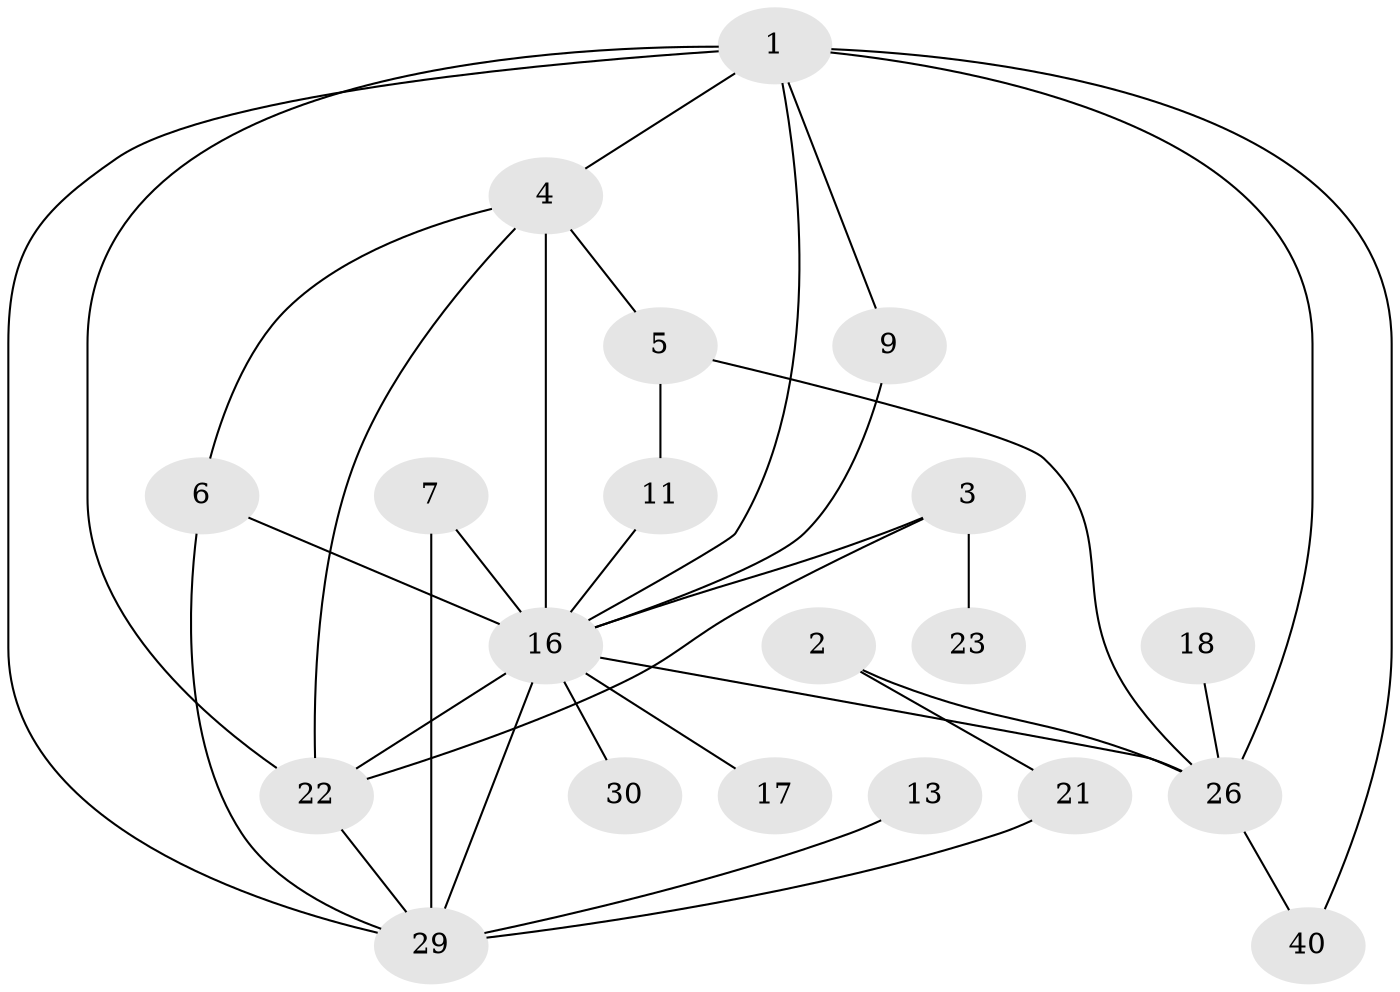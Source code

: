 // original degree distribution, {5: 0.09803921568627451, 3: 0.23529411764705882, 1: 0.2549019607843137, 2: 0.23529411764705882, 6: 0.0392156862745098, 4: 0.13725490196078433}
// Generated by graph-tools (version 1.1) at 2025/16/03/04/25 18:16:42]
// undirected, 20 vertices, 34 edges
graph export_dot {
graph [start="1"]
  node [color=gray90,style=filled];
  1 [super="+42+19+8"];
  2 [super="+35+10+48"];
  3 [super="+46"];
  4 [super="+12"];
  5 [super="+25+47"];
  6 [super="+38"];
  7 [super="+14"];
  9 [super="+24"];
  11 [super="+51"];
  13 [super="+15"];
  16 [super="+43+20"];
  17 [super="+28"];
  18 [super="+41"];
  21;
  22 [super="+27+39+37"];
  23;
  26 [super="+34+32"];
  29 [super="+49+50+44"];
  30 [super="+45"];
  40;
  1 -- 4;
  1 -- 22;
  1 -- 40;
  1 -- 9;
  1 -- 16;
  1 -- 29;
  1 -- 26;
  2 -- 21;
  2 -- 26;
  3 -- 16;
  3 -- 22;
  3 -- 23;
  4 -- 6;
  4 -- 22;
  4 -- 16;
  4 -- 5;
  5 -- 11;
  5 -- 26;
  6 -- 29;
  6 -- 16;
  7 -- 16;
  7 -- 29;
  9 -- 16;
  11 -- 16;
  13 -- 29;
  16 -- 17;
  16 -- 22 [weight=4];
  16 -- 29;
  16 -- 26;
  16 -- 30;
  18 -- 26;
  21 -- 29;
  22 -- 29;
  26 -- 40;
}
